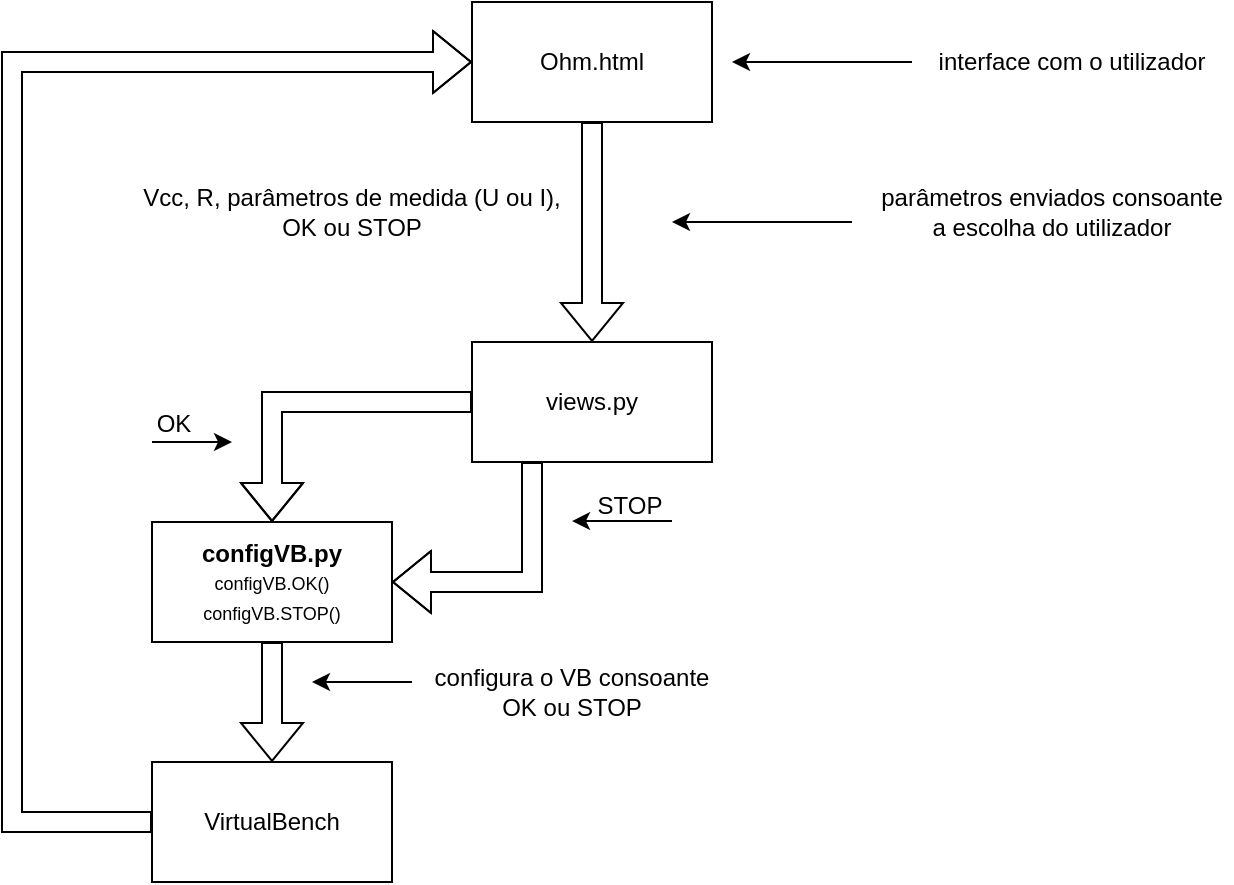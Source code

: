 <mxfile version="24.7.7">
  <diagram id="yPxyJZ8AM_hMuL3Unpa9" name="complex gitflow">
    <mxGraphModel dx="1339" dy="595" grid="1" gridSize="10" guides="1" tooltips="1" connect="1" arrows="1" fold="1" page="1" pageScale="1" pageWidth="827" pageHeight="1169" math="0" shadow="0">
      <root>
        <mxCell id="0" />
        <mxCell id="1" parent="0" />
        <mxCell id="JOfDeOOW8SHyUDtn-MuH-1" value="Ohm.html" style="rounded=0;whiteSpace=wrap;html=1;" vertex="1" parent="1">
          <mxGeometry x="320" y="60" width="120" height="60" as="geometry" />
        </mxCell>
        <mxCell id="JOfDeOOW8SHyUDtn-MuH-2" value="views.py" style="rounded=0;whiteSpace=wrap;html=1;" vertex="1" parent="1">
          <mxGeometry x="320" y="230" width="120" height="60" as="geometry" />
        </mxCell>
        <mxCell id="JOfDeOOW8SHyUDtn-MuH-4" value="" style="shape=flexArrow;endArrow=classic;html=1;rounded=0;exitX=0.5;exitY=1;exitDx=0;exitDy=0;entryX=0.5;entryY=0;entryDx=0;entryDy=0;" edge="1" parent="1" source="JOfDeOOW8SHyUDtn-MuH-1" target="JOfDeOOW8SHyUDtn-MuH-2">
          <mxGeometry width="50" height="50" relative="1" as="geometry">
            <mxPoint x="520" y="310" as="sourcePoint" />
            <mxPoint x="570" y="260" as="targetPoint" />
          </mxGeometry>
        </mxCell>
        <mxCell id="JOfDeOOW8SHyUDtn-MuH-5" value="" style="endArrow=classic;html=1;rounded=0;" edge="1" parent="1">
          <mxGeometry width="50" height="50" relative="1" as="geometry">
            <mxPoint x="510" y="170" as="sourcePoint" />
            <mxPoint x="420" y="170" as="targetPoint" />
          </mxGeometry>
        </mxCell>
        <mxCell id="JOfDeOOW8SHyUDtn-MuH-6" value="parâmetros enviados consoante a escolha do utilizador" style="text;html=1;align=center;verticalAlign=middle;whiteSpace=wrap;rounded=0;" vertex="1" parent="1">
          <mxGeometry x="520" y="150" width="180" height="30" as="geometry" />
        </mxCell>
        <mxCell id="JOfDeOOW8SHyUDtn-MuH-7" value="" style="endArrow=classic;html=1;rounded=0;" edge="1" parent="1">
          <mxGeometry width="50" height="50" relative="1" as="geometry">
            <mxPoint x="540" y="90" as="sourcePoint" />
            <mxPoint x="450" y="90" as="targetPoint" />
          </mxGeometry>
        </mxCell>
        <mxCell id="JOfDeOOW8SHyUDtn-MuH-8" value="interface com o utilizador" style="text;html=1;align=center;verticalAlign=middle;whiteSpace=wrap;rounded=0;" vertex="1" parent="1">
          <mxGeometry x="550" y="75" width="140" height="30" as="geometry" />
        </mxCell>
        <mxCell id="JOfDeOOW8SHyUDtn-MuH-9" value="Vcc, R, parâmetros de medida (U ou I), OK ou STOP" style="text;html=1;align=center;verticalAlign=middle;whiteSpace=wrap;rounded=0;" vertex="1" parent="1">
          <mxGeometry x="150" y="150" width="220" height="30" as="geometry" />
        </mxCell>
        <mxCell id="JOfDeOOW8SHyUDtn-MuH-10" value="&lt;b&gt;configVB.py&lt;/b&gt;&lt;div&gt;&lt;font style=&quot;font-size: 9px;&quot;&gt;configVB.OK()&lt;/font&gt;&lt;/div&gt;&lt;div&gt;&lt;font style=&quot;font-size: 9px;&quot;&gt;configVB.STOP()&lt;/font&gt;&lt;/div&gt;" style="whiteSpace=wrap;html=1;rounded=0;align=center;" vertex="1" parent="1">
          <mxGeometry x="160" y="320" width="120" height="60" as="geometry" />
        </mxCell>
        <mxCell id="JOfDeOOW8SHyUDtn-MuH-12" value="" style="shape=flexArrow;endArrow=classic;html=1;rounded=0;entryX=0.5;entryY=0;entryDx=0;entryDy=0;exitX=0;exitY=0.5;exitDx=0;exitDy=0;" edge="1" parent="1" source="JOfDeOOW8SHyUDtn-MuH-2" target="JOfDeOOW8SHyUDtn-MuH-10">
          <mxGeometry width="50" height="50" relative="1" as="geometry">
            <mxPoint x="460" y="350" as="sourcePoint" />
            <mxPoint x="510" y="300" as="targetPoint" />
            <Array as="points">
              <mxPoint x="220" y="260" />
            </Array>
          </mxGeometry>
        </mxCell>
        <mxCell id="JOfDeOOW8SHyUDtn-MuH-13" value="" style="endArrow=classic;html=1;rounded=0;" edge="1" parent="1">
          <mxGeometry width="50" height="50" relative="1" as="geometry">
            <mxPoint x="160" y="280" as="sourcePoint" />
            <mxPoint x="200" y="280" as="targetPoint" />
          </mxGeometry>
        </mxCell>
        <mxCell id="JOfDeOOW8SHyUDtn-MuH-14" value="OK" style="text;html=1;align=center;verticalAlign=middle;whiteSpace=wrap;rounded=0;" vertex="1" parent="1">
          <mxGeometry x="156" y="263" width="30" height="15" as="geometry" />
        </mxCell>
        <mxCell id="JOfDeOOW8SHyUDtn-MuH-15" value="" style="shape=flexArrow;endArrow=classic;html=1;rounded=0;entryX=1;entryY=0.5;entryDx=0;entryDy=0;exitX=0.25;exitY=1;exitDx=0;exitDy=0;" edge="1" parent="1" source="JOfDeOOW8SHyUDtn-MuH-2" target="JOfDeOOW8SHyUDtn-MuH-10">
          <mxGeometry width="50" height="50" relative="1" as="geometry">
            <mxPoint x="240" y="340" as="sourcePoint" />
            <mxPoint x="290" y="290" as="targetPoint" />
            <Array as="points">
              <mxPoint x="350" y="350" />
            </Array>
          </mxGeometry>
        </mxCell>
        <mxCell id="JOfDeOOW8SHyUDtn-MuH-16" value="STOP" style="text;html=1;align=center;verticalAlign=middle;whiteSpace=wrap;rounded=0;" vertex="1" parent="1">
          <mxGeometry x="384" y="304.53" width="30" height="15" as="geometry" />
        </mxCell>
        <mxCell id="JOfDeOOW8SHyUDtn-MuH-17" value="" style="endArrow=classic;html=1;rounded=0;entryX=0;entryY=1;entryDx=0;entryDy=0;" edge="1" parent="1">
          <mxGeometry width="50" height="50" relative="1" as="geometry">
            <mxPoint x="420" y="319.53" as="sourcePoint" />
            <mxPoint x="370" y="319.53" as="targetPoint" />
          </mxGeometry>
        </mxCell>
        <mxCell id="JOfDeOOW8SHyUDtn-MuH-18" value="VirtualBench" style="whiteSpace=wrap;html=1;rounded=0;align=center;" vertex="1" parent="1">
          <mxGeometry x="160" y="440" width="120" height="60" as="geometry" />
        </mxCell>
        <mxCell id="JOfDeOOW8SHyUDtn-MuH-19" value="" style="shape=flexArrow;endArrow=classic;html=1;rounded=0;exitX=0.5;exitY=1;exitDx=0;exitDy=0;entryX=0.5;entryY=0;entryDx=0;entryDy=0;" edge="1" parent="1" source="JOfDeOOW8SHyUDtn-MuH-10" target="JOfDeOOW8SHyUDtn-MuH-18">
          <mxGeometry width="50" height="50" relative="1" as="geometry">
            <mxPoint x="210" y="310" as="sourcePoint" />
            <mxPoint x="260" y="260" as="targetPoint" />
          </mxGeometry>
        </mxCell>
        <mxCell id="JOfDeOOW8SHyUDtn-MuH-20" value="configura o VB consoante OK ou STOP" style="text;html=1;align=center;verticalAlign=middle;whiteSpace=wrap;rounded=0;" vertex="1" parent="1">
          <mxGeometry x="300" y="390" width="140" height="30" as="geometry" />
        </mxCell>
        <mxCell id="JOfDeOOW8SHyUDtn-MuH-21" value="" style="endArrow=classic;html=1;rounded=0;entryX=0;entryY=1;entryDx=0;entryDy=0;" edge="1" parent="1">
          <mxGeometry width="50" height="50" relative="1" as="geometry">
            <mxPoint x="290" y="400" as="sourcePoint" />
            <mxPoint x="240" y="400" as="targetPoint" />
          </mxGeometry>
        </mxCell>
        <mxCell id="JOfDeOOW8SHyUDtn-MuH-22" value="" style="shape=flexArrow;endArrow=classic;html=1;rounded=0;exitX=0;exitY=0.5;exitDx=0;exitDy=0;entryX=0;entryY=0.5;entryDx=0;entryDy=0;" edge="1" parent="1" source="JOfDeOOW8SHyUDtn-MuH-18" target="JOfDeOOW8SHyUDtn-MuH-1">
          <mxGeometry width="50" height="50" relative="1" as="geometry">
            <mxPoint x="210" y="310" as="sourcePoint" />
            <mxPoint x="260" y="260" as="targetPoint" />
            <Array as="points">
              <mxPoint x="90" y="470" />
              <mxPoint x="90" y="90" />
            </Array>
          </mxGeometry>
        </mxCell>
      </root>
    </mxGraphModel>
  </diagram>
</mxfile>
